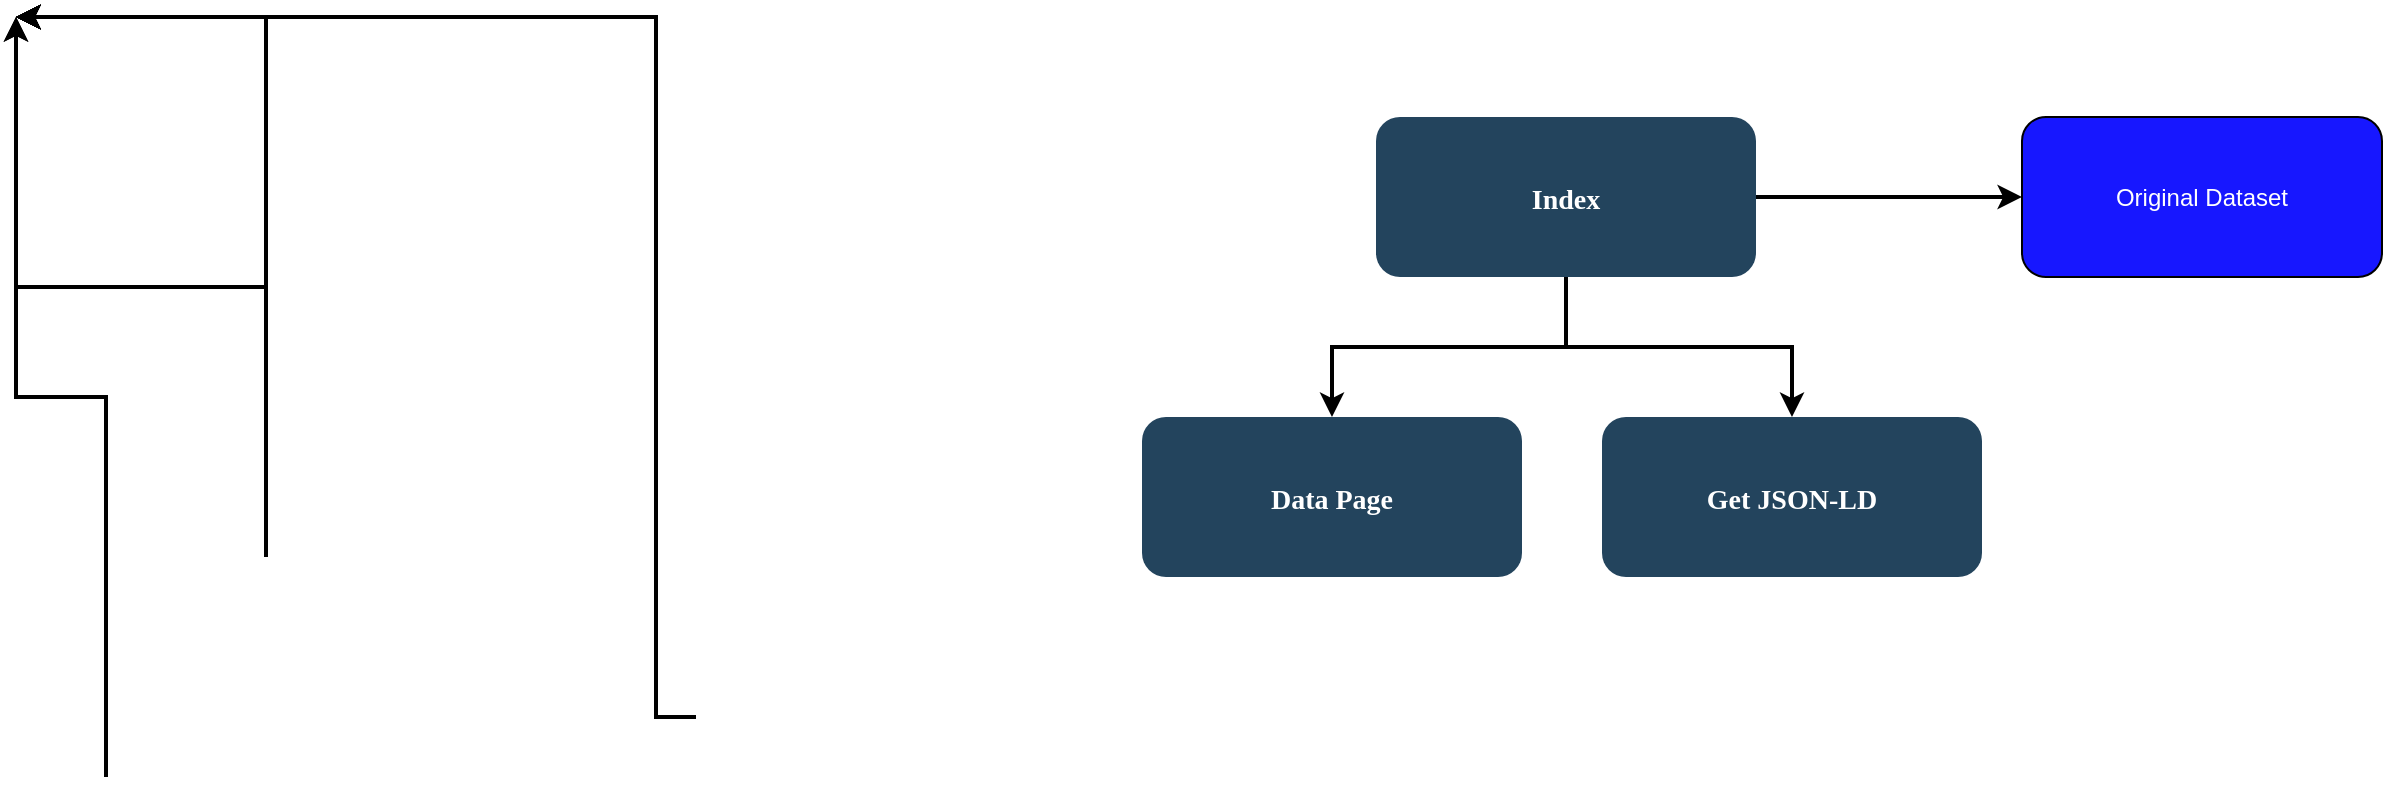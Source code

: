 <mxfile version="16.5.6" type="device"><diagram name="Page-1" id="2c0d36ab-eaac-3732-788b-9136903baeff"><mxGraphModel dx="1422" dy="914" grid="1" gridSize="10" guides="1" tooltips="1" connect="1" arrows="1" fold="1" page="1" pageScale="1.5" pageWidth="1169" pageHeight="827" background="none" math="0" shadow="0"><root><mxCell id="0"/><mxCell id="1" parent="0"/><mxCell id="lXgKWM6Ug2faC0qCJAjw-124" style="edgeStyle=orthogonalEdgeStyle;rounded=0;orthogonalLoop=1;jettySize=auto;html=1;entryX=0.5;entryY=0;entryDx=0;entryDy=0;strokeWidth=2;" edge="1" parent="1" source="2" target="12"><mxGeometry relative="1" as="geometry"/></mxCell><mxCell id="lXgKWM6Ug2faC0qCJAjw-125" style="edgeStyle=orthogonalEdgeStyle;rounded=0;orthogonalLoop=1;jettySize=auto;html=1;entryX=0.5;entryY=0;entryDx=0;entryDy=0;strokeWidth=2;exitX=0.5;exitY=1;exitDx=0;exitDy=0;" edge="1" parent="1" source="2" target="10"><mxGeometry relative="1" as="geometry"/></mxCell><mxCell id="lXgKWM6Ug2faC0qCJAjw-127" style="edgeStyle=orthogonalEdgeStyle;rounded=0;orthogonalLoop=1;jettySize=auto;html=1;entryX=0;entryY=0.5;entryDx=0;entryDy=0;strokeWidth=2;" edge="1" parent="1" source="2" target="lXgKWM6Ug2faC0qCJAjw-126"><mxGeometry relative="1" as="geometry"/></mxCell><mxCell id="2" value="Index" style="rounded=1;fillColor=#23445D;gradientColor=none;strokeColor=none;fontColor=#FFFFFF;fontStyle=1;fontFamily=Tahoma;fontSize=14" parent="1" vertex="1"><mxGeometry x="757" y="185.5" width="190" height="80" as="geometry"/></mxCell><mxCell id="10" value="Get JSON-LD" style="rounded=1;fillColor=#23445D;gradientColor=none;strokeColor=none;fontColor=#FFFFFF;fontStyle=1;fontFamily=Tahoma;fontSize=14" parent="1" vertex="1"><mxGeometry x="870" y="335.5" width="190" height="80" as="geometry"/></mxCell><mxCell id="12" value="Data Page" style="rounded=1;fillColor=#23445D;gradientColor=none;strokeColor=none;fontColor=#FFFFFF;fontStyle=1;fontFamily=Tahoma;fontSize=14" parent="1" vertex="1"><mxGeometry x="640.0" y="335.5" width="190" height="80" as="geometry"/></mxCell><mxCell id="62" value="" style="edgeStyle=elbowEdgeStyle;elbow=vertical;strokeWidth=2;rounded=0" parent="1" target="14" edge="1"><mxGeometry x="-23" y="135.5" width="100" height="100" as="geometry"><mxPoint x="202" y="405.5" as="sourcePoint"/><mxPoint x="77" y="135.5" as="targetPoint"/></mxGeometry></mxCell><mxCell id="64" value="" style="edgeStyle=elbowEdgeStyle;elbow=horizontal;strokeWidth=2;rounded=0" parent="1" target="16" edge="1"><mxGeometry x="-23" y="135.5" width="100" height="100" as="geometry"><mxPoint x="202" y="405.5" as="sourcePoint"/><mxPoint x="77" y="135.5" as="targetPoint"/><Array as="points"><mxPoint x="202" y="435.5"/></Array></mxGeometry></mxCell><mxCell id="65" value="" style="edgeStyle=elbowEdgeStyle;elbow=horizontal;strokeWidth=2;rounded=0" parent="1" target="17" edge="1"><mxGeometry x="-23" y="135.5" width="100" height="100" as="geometry"><mxPoint x="202" y="405.5" as="sourcePoint"/><mxPoint x="77" y="135.5" as="targetPoint"/><Array as="points"><mxPoint x="202" y="475.5"/></Array></mxGeometry></mxCell><mxCell id="66" value="" style="edgeStyle=elbowEdgeStyle;elbow=horizontal;strokeWidth=2;rounded=0" parent="1" target="18" edge="1"><mxGeometry x="-23" y="135.5" width="100" height="100" as="geometry"><mxPoint x="202" y="405.5" as="sourcePoint"/><mxPoint x="77" y="135.5" as="targetPoint"/><Array as="points"><mxPoint x="202" y="525.5"/></Array></mxGeometry></mxCell><mxCell id="67" value="" style="edgeStyle=elbowEdgeStyle;elbow=horizontal;strokeWidth=2;rounded=0" parent="1" target="19" edge="1"><mxGeometry x="-23" y="135.5" width="100" height="100" as="geometry"><mxPoint x="202" y="405.5" as="sourcePoint"/><mxPoint x="77" y="135.5" as="targetPoint"/><Array as="points"><mxPoint x="202" y="575.5"/></Array></mxGeometry></mxCell><mxCell id="68" value="" style="edgeStyle=elbowEdgeStyle;elbow=horizontal;strokeWidth=2;rounded=0" parent="1" target="20" edge="1"><mxGeometry x="-23" y="135.5" width="100" height="100" as="geometry"><mxPoint x="202" y="405.5" as="sourcePoint"/><mxPoint x="77" y="135.5" as="targetPoint"/><Array as="points"><mxPoint x="202" y="615.5"/></Array></mxGeometry></mxCell><mxCell id="69" value="" style="edgeStyle=elbowEdgeStyle;elbow=horizontal;strokeWidth=2;rounded=0" parent="1" target="23" edge="1"><mxGeometry x="-23" y="135.5" width="100" height="100" as="geometry"><mxPoint x="202" y="405.5" as="sourcePoint"/><mxPoint x="77" y="135.5" as="targetPoint"/><Array as="points"><mxPoint x="202" y="665.5"/></Array></mxGeometry></mxCell><mxCell id="70" value="" style="edgeStyle=elbowEdgeStyle;elbow=horizontal;strokeWidth=2;rounded=0" parent="1" target="26" edge="1"><mxGeometry x="-23" y="135.5" width="100" height="100" as="geometry"><mxPoint x="417" y="485.5" as="sourcePoint"/><mxPoint x="77" y="135.5" as="targetPoint"/><Array as="points"><mxPoint x="397" y="535.5"/></Array></mxGeometry></mxCell><mxCell id="71" value="" style="edgeStyle=elbowEdgeStyle;elbow=horizontal;strokeWidth=2;rounded=0" parent="1" target="27" edge="1"><mxGeometry x="-23" y="135.5" width="100" height="100" as="geometry"><mxPoint x="417" y="485.5" as="sourcePoint"/><mxPoint x="77" y="135.5" as="targetPoint"/><Array as="points"><mxPoint x="397" y="575.5"/></Array></mxGeometry></mxCell><mxCell id="72" value="" style="edgeStyle=elbowEdgeStyle;elbow=horizontal;strokeWidth=2;rounded=0" parent="1" target="28" edge="1"><mxGeometry x="-23" y="135.5" width="100" height="100" as="geometry"><mxPoint x="417" y="485.5" as="sourcePoint"/><mxPoint x="77" y="135.5" as="targetPoint"/><Array as="points"><mxPoint x="397" y="615.5"/></Array></mxGeometry></mxCell><mxCell id="107" value="" style="edgeStyle=elbowEdgeStyle;elbow=vertical;rounded=0;strokeWidth=2" parent="1" target="15" edge="1"><mxGeometry x="-23" y="135.5" width="100" height="100" as="geometry"><mxPoint x="122" y="515.5" as="sourcePoint"/><mxPoint x="77" y="135.5" as="targetPoint"/></mxGeometry></mxCell><mxCell id="lXgKWM6Ug2faC0qCJAjw-126" value="&lt;font color=&quot;#ffffff&quot;&gt;Original Dataset&lt;/font&gt;" style="rounded=1;whiteSpace=wrap;html=1;fillColor=#1717FF;" vertex="1" parent="1"><mxGeometry x="1080" y="185.5" width="180" height="80" as="geometry"/></mxCell></root></mxGraphModel></diagram></mxfile>